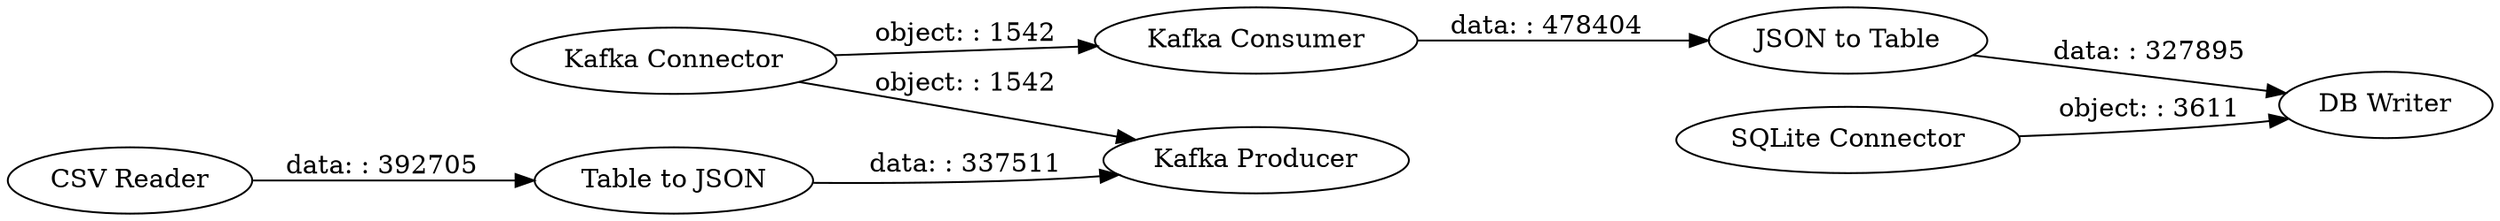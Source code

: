 digraph {
	"4784433443260201594_1" [label="Kafka Connector"]
	"4784433443260201594_15" [label="Kafka Consumer"]
	"4784433443260201594_13" [label="DB Writer"]
	"4784433443260201594_12" [label="SQLite Connector"]
	"4784433443260201594_49" [label="Kafka Producer"]
	"4784433443260201594_5" [label="Table to JSON"]
	"4784433443260201594_3" [label="CSV Reader"]
	"4784433443260201594_7" [label="JSON to Table"]
	"4784433443260201594_1" -> "4784433443260201594_15" [label="object: : 1542"]
	"4784433443260201594_15" -> "4784433443260201594_7" [label="data: : 478404"]
	"4784433443260201594_7" -> "4784433443260201594_13" [label="data: : 327895"]
	"4784433443260201594_1" -> "4784433443260201594_49" [label="object: : 1542"]
	"4784433443260201594_12" -> "4784433443260201594_13" [label="object: : 3611"]
	"4784433443260201594_5" -> "4784433443260201594_49" [label="data: : 337511"]
	"4784433443260201594_3" -> "4784433443260201594_5" [label="data: : 392705"]
	rankdir=LR
}
